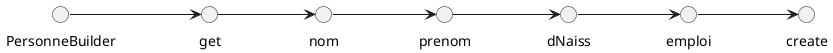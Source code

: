 @startuml

left to right direction
circle PersonneBuilder
circle get
circle nom
circle prenom
circle dNaiss
circle emploi
circle create
PersonneBuilder --> get
get --> nom
nom --> prenom
prenom --> dNaiss
dNaiss --> emploi
emploi --> create

@enduml
